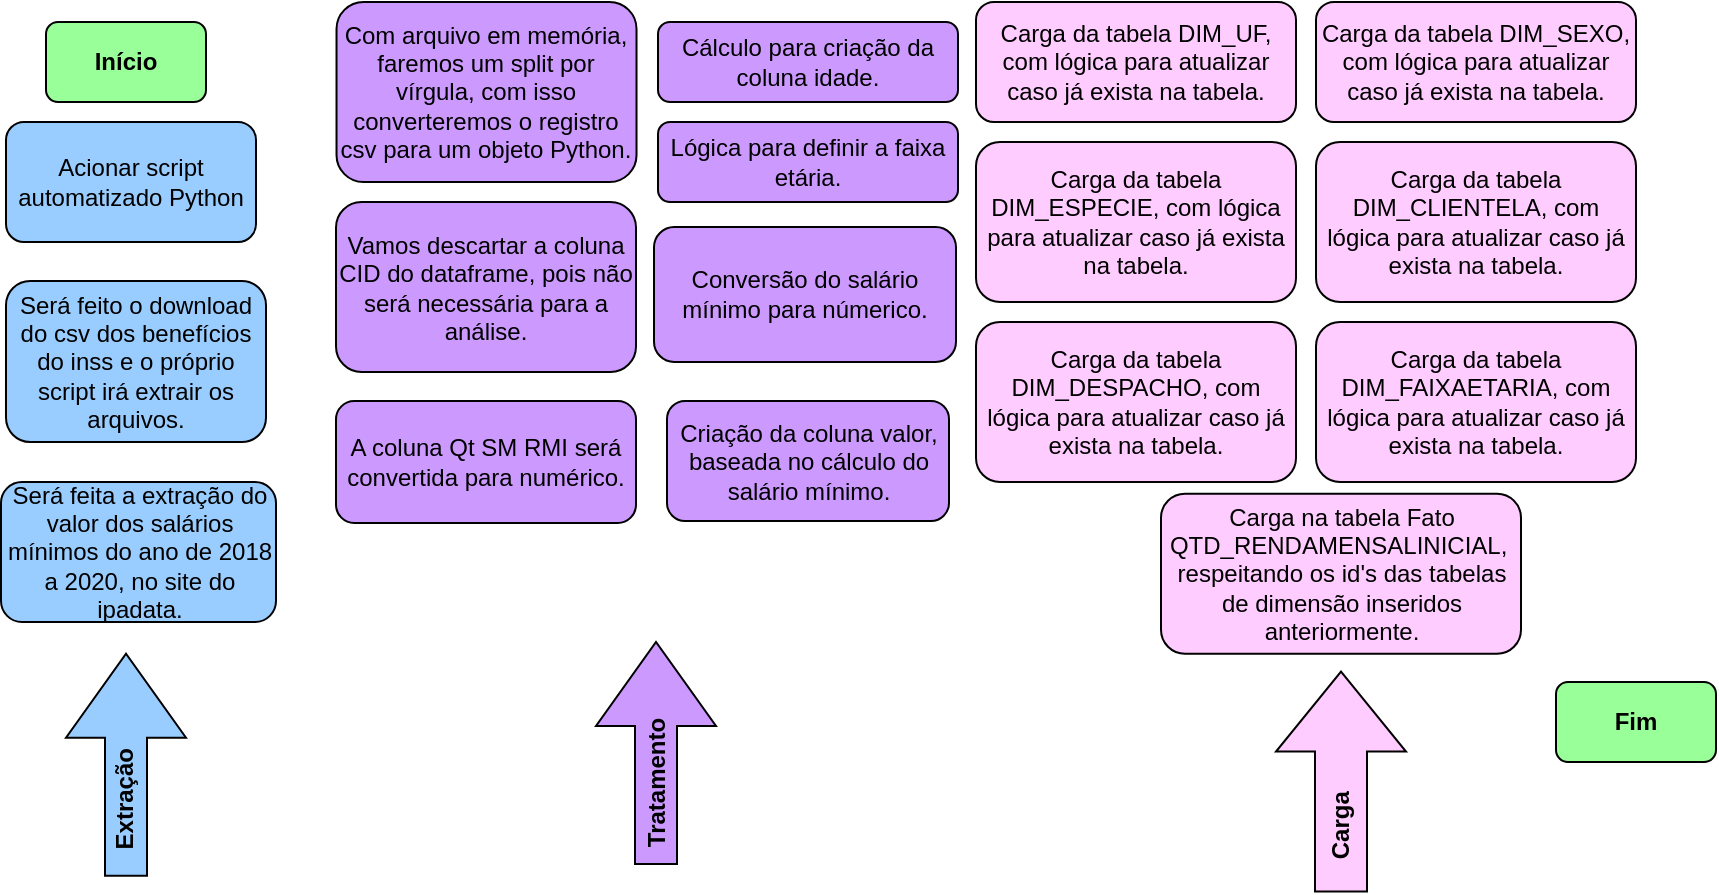 <mxfile version="14.9.2" type="github">
  <diagram id="Y65PmQIElJN0XXsJEuQO" name="Page-1">
    <mxGraphModel dx="1108" dy="450" grid="1" gridSize="10" guides="1" tooltips="1" connect="1" arrows="1" fold="1" page="1" pageScale="1" pageWidth="827" pageHeight="1169" math="0" shadow="0">
      <root>
        <mxCell id="0" />
        <mxCell id="1" parent="0" />
        <mxCell id="wP-jv-wYP7lu7WL0M2dg-26" value="" style="html=1;shadow=0;dashed=0;align=center;verticalAlign=middle;shape=mxgraph.arrows2.arrow;dy=0.6;dx=40;direction=north;notch=0;fillColor=#FFCCFF;" parent="1" vertex="1">
          <mxGeometry x="670" y="344.75" width="65" height="110" as="geometry" />
        </mxCell>
        <mxCell id="wP-jv-wYP7lu7WL0M2dg-1" value="Acionar script automatizado Python" style="rounded=1;whiteSpace=wrap;html=1;fillColor=#99CCFF;" parent="1" vertex="1">
          <mxGeometry x="35" y="70" width="125" height="60" as="geometry" />
        </mxCell>
        <mxCell id="wP-jv-wYP7lu7WL0M2dg-2" value="Será feito o download do csv dos benefícios do inss e o próprio script irá extrair os arquivos." style="rounded=1;whiteSpace=wrap;html=1;fillColor=#99CCFF;" parent="1" vertex="1">
          <mxGeometry x="35" y="149.5" width="130" height="80.5" as="geometry" />
        </mxCell>
        <mxCell id="wP-jv-wYP7lu7WL0M2dg-3" value="Com arquivo em memória, faremos um split por vírgula, com isso converteremos o registro csv para um objeto Python." style="rounded=1;whiteSpace=wrap;html=1;fillColor=#CC99FF;" parent="1" vertex="1">
          <mxGeometry x="200.26" y="10" width="150" height="90" as="geometry" />
        </mxCell>
        <mxCell id="wP-jv-wYP7lu7WL0M2dg-4" value="" style="rounded=1;whiteSpace=wrap;html=1;fillColor=#99FF99;" parent="1" vertex="1">
          <mxGeometry x="55" y="20" width="80" height="40" as="geometry" />
        </mxCell>
        <mxCell id="wP-jv-wYP7lu7WL0M2dg-5" value="&lt;b&gt;Início&lt;/b&gt;" style="text;html=1;strokeColor=none;fillColor=#99FF99;align=center;verticalAlign=middle;whiteSpace=wrap;rounded=0;" parent="1" vertex="1">
          <mxGeometry x="75" y="30" width="40" height="20" as="geometry" />
        </mxCell>
        <mxCell id="wP-jv-wYP7lu7WL0M2dg-6" value="Vamos descartar a coluna CID do dataframe, pois não será necessária para a análise." style="rounded=1;whiteSpace=wrap;html=1;fillColor=#CC99FF;" parent="1" vertex="1">
          <mxGeometry x="200" y="110" width="150" height="85" as="geometry" />
        </mxCell>
        <mxCell id="wP-jv-wYP7lu7WL0M2dg-7" value="A coluna Qt SM RMI será convertida para numérico." style="rounded=1;whiteSpace=wrap;html=1;align=center;fillColor=#CC99FF;" parent="1" vertex="1">
          <mxGeometry x="200" y="209.5" width="150" height="61" as="geometry" />
        </mxCell>
        <mxCell id="wP-jv-wYP7lu7WL0M2dg-9" value="Carga na tabela Fato QTD_RENDAMENSALINICIAL,&amp;nbsp;&lt;br&gt;respeitando os id&#39;s das tabelas de dimensão inseridos anteriormente." style="rounded=1;whiteSpace=wrap;html=1;fillColor=#FFCCFF;" parent="1" vertex="1">
          <mxGeometry x="612.5" y="255.88" width="180" height="80" as="geometry" />
        </mxCell>
        <mxCell id="wP-jv-wYP7lu7WL0M2dg-14" value="Carga da tabela DIM_UF, com lógica para atualizar caso já exista na tabela." style="rounded=1;whiteSpace=wrap;html=1;fillColor=#FFCCFF;" parent="1" vertex="1">
          <mxGeometry x="520" y="10" width="160" height="60" as="geometry" />
        </mxCell>
        <mxCell id="wP-jv-wYP7lu7WL0M2dg-17" value="" style="html=1;shadow=0;dashed=0;align=center;verticalAlign=middle;shape=mxgraph.arrows2.arrow;dy=0.65;dx=42;direction=north;notch=0;fillColor=#CC99FF;" parent="1" vertex="1">
          <mxGeometry x="330" y="330" width="60" height="111" as="geometry" />
        </mxCell>
        <mxCell id="wP-jv-wYP7lu7WL0M2dg-19" value="" style="html=1;shadow=0;dashed=0;align=center;verticalAlign=middle;shape=mxgraph.arrows2.arrow;dy=0.65;dx=42;direction=north;notch=0;fillColor=#99CCFF;" parent="1" vertex="1">
          <mxGeometry x="65" y="335.88" width="60" height="111" as="geometry" />
        </mxCell>
        <mxCell id="wP-jv-wYP7lu7WL0M2dg-21" value="&lt;b&gt;Tratamento&lt;/b&gt;" style="text;html=1;strokeColor=none;fillColor=none;align=center;verticalAlign=middle;whiteSpace=wrap;rounded=0;rotation=270;" parent="1" vertex="1">
          <mxGeometry x="337.38" y="390" width="45.25" height="19.5" as="geometry" />
        </mxCell>
        <mxCell id="wP-jv-wYP7lu7WL0M2dg-22" value="&lt;b&gt;Extração&lt;/b&gt;" style="text;html=1;strokeColor=none;fillColor=none;align=center;verticalAlign=middle;whiteSpace=wrap;rounded=0;rotation=270;" parent="1" vertex="1">
          <mxGeometry x="75" y="398.38" width="40" height="20" as="geometry" />
        </mxCell>
        <mxCell id="wP-jv-wYP7lu7WL0M2dg-23" value="&lt;b&gt;Carga&lt;/b&gt;" style="text;html=1;strokeColor=none;fillColor=none;align=center;verticalAlign=middle;whiteSpace=wrap;rounded=0;rotation=270;" parent="1" vertex="1">
          <mxGeometry x="682.5" y="412.13" width="40" height="20" as="geometry" />
        </mxCell>
        <mxCell id="wP-jv-wYP7lu7WL0M2dg-27" value="Carga da tabela DIM_ESPECIE, com lógica para atualizar caso já exista na tabela." style="rounded=1;whiteSpace=wrap;html=1;fillColor=#FFCCFF;" parent="1" vertex="1">
          <mxGeometry x="520" y="80" width="160" height="80" as="geometry" />
        </mxCell>
        <mxCell id="wP-jv-wYP7lu7WL0M2dg-28" value="Carga da tabela DIM_CLIENTELA, com lógica para atualizar caso já exista na tabela." style="rounded=1;whiteSpace=wrap;html=1;fillColor=#FFCCFF;" parent="1" vertex="1">
          <mxGeometry x="690" y="80" width="160" height="80" as="geometry" />
        </mxCell>
        <mxCell id="wP-jv-wYP7lu7WL0M2dg-29" value="Carga da tabela DIM_SEXO, com lógica para atualizar caso já exista na tabela." style="rounded=1;whiteSpace=wrap;html=1;fillColor=#FFCCFF;" parent="1" vertex="1">
          <mxGeometry x="690" y="10" width="160" height="60" as="geometry" />
        </mxCell>
        <mxCell id="wP-jv-wYP7lu7WL0M2dg-31" value="Carga da tabela DIM_DESPACHO, com lógica para atualizar caso já exista na tabela." style="rounded=1;whiteSpace=wrap;html=1;fillColor=#FFCCFF;" parent="1" vertex="1">
          <mxGeometry x="520" y="170" width="160" height="80" as="geometry" />
        </mxCell>
        <mxCell id="wP-jv-wYP7lu7WL0M2dg-34" value="&lt;b&gt;Fim&lt;/b&gt;" style="rounded=1;whiteSpace=wrap;html=1;fillColor=#99FF99;" parent="1" vertex="1">
          <mxGeometry x="810" y="350" width="80" height="40" as="geometry" />
        </mxCell>
        <mxCell id="hGix48w2wSFoQdRZVqKq-1" value="Cálculo para criação da coluna idade." style="rounded=1;whiteSpace=wrap;html=1;align=center;fillColor=#CC99FF;" vertex="1" parent="1">
          <mxGeometry x="361" y="20" width="150" height="40" as="geometry" />
        </mxCell>
        <mxCell id="hGix48w2wSFoQdRZVqKq-2" value="Lógica para definir a faixa etária." style="rounded=1;whiteSpace=wrap;html=1;align=center;fillColor=#CC99FF;" vertex="1" parent="1">
          <mxGeometry x="361" y="70" width="150" height="40" as="geometry" />
        </mxCell>
        <mxCell id="hGix48w2wSFoQdRZVqKq-4" value="Conversão do salário mínimo para númerico." style="rounded=1;whiteSpace=wrap;html=1;align=center;fillColor=#CC99FF;" vertex="1" parent="1">
          <mxGeometry x="359" y="122.5" width="151" height="67.5" as="geometry" />
        </mxCell>
        <mxCell id="hGix48w2wSFoQdRZVqKq-5" value="Criação da coluna valor, baseada no cálculo do salário mínimo." style="rounded=1;whiteSpace=wrap;html=1;align=center;fillColor=#CC99FF;" vertex="1" parent="1">
          <mxGeometry x="365.5" y="209.5" width="141" height="60" as="geometry" />
        </mxCell>
        <mxCell id="hGix48w2wSFoQdRZVqKq-7" value="Será feita a extração do valor dos salários mínimos do ano de 2018 a 2020, no site do ipadata." style="rounded=1;whiteSpace=wrap;html=1;fillColor=#99CCFF;" vertex="1" parent="1">
          <mxGeometry x="32.5" y="250" width="137.5" height="70" as="geometry" />
        </mxCell>
        <mxCell id="hGix48w2wSFoQdRZVqKq-9" value="Carga da tabela DIM_FAIXAETARIA, com lógica para atualizar caso já exista na tabela." style="rounded=1;whiteSpace=wrap;html=1;fillColor=#FFCCFF;" vertex="1" parent="1">
          <mxGeometry x="690" y="170" width="160" height="80" as="geometry" />
        </mxCell>
      </root>
    </mxGraphModel>
  </diagram>
</mxfile>
